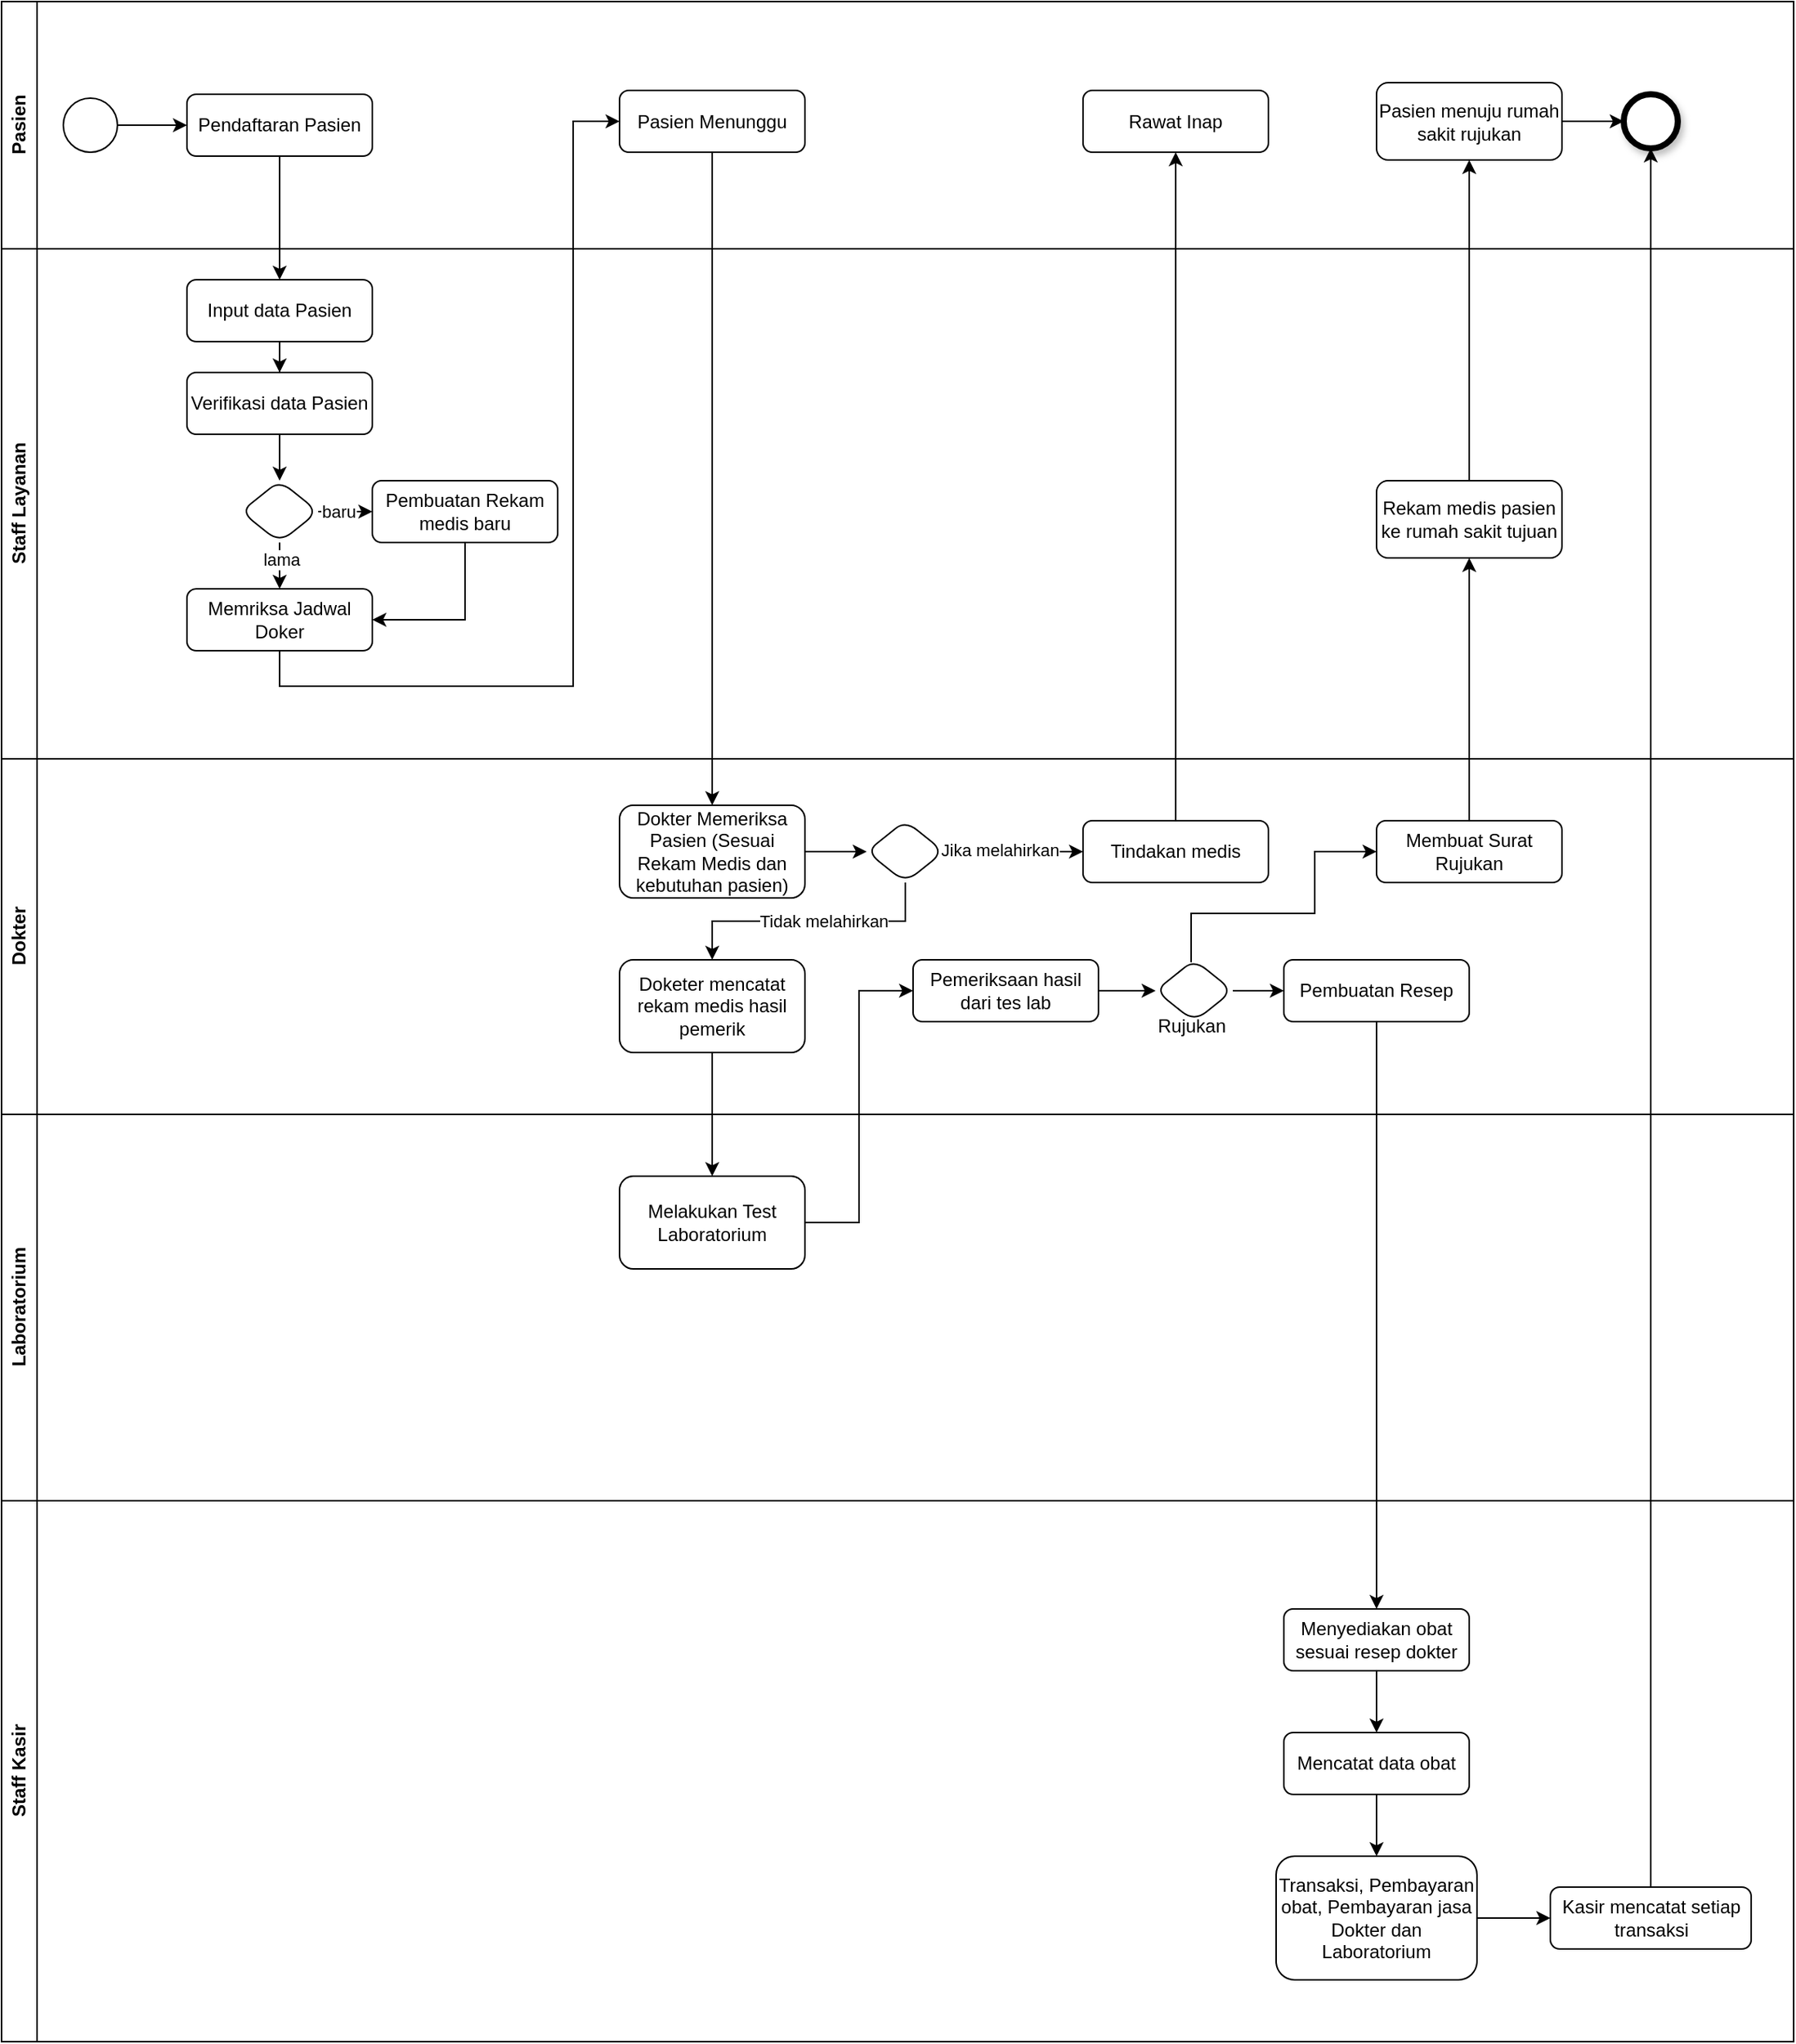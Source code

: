 <mxfile version="24.7.14">
  <diagram name="Page-1" id="CuK857lkOsUYa47Mh3Yu">
    <mxGraphModel dx="1588" dy="864" grid="1" gridSize="10" guides="1" tooltips="1" connect="1" arrows="1" fold="1" page="1" pageScale="1" pageWidth="827" pageHeight="1169" math="0" shadow="0">
      <root>
        <mxCell id="0" />
        <mxCell id="1" parent="0" />
        <mxCell id="mlUw1hy7TO0qhW8gap6X-10" value="Pasien" style="swimlane;horizontal=0;whiteSpace=wrap;html=1;" vertex="1" parent="1">
          <mxGeometry x="80" y="160" width="1160" height="160" as="geometry" />
        </mxCell>
        <mxCell id="mlUw1hy7TO0qhW8gap6X-99" value="" style="ellipse;whiteSpace=wrap;html=1;aspect=fixed;strokeColor=default;shadow=1;strokeWidth=4;" vertex="1" parent="mlUw1hy7TO0qhW8gap6X-10">
          <mxGeometry x="1050" y="60" width="35" height="35" as="geometry" />
        </mxCell>
        <mxCell id="mlUw1hy7TO0qhW8gap6X-2" value="" style="ellipse;whiteSpace=wrap;html=1;aspect=fixed;" vertex="1" parent="mlUw1hy7TO0qhW8gap6X-10">
          <mxGeometry x="40" y="62.5" width="35" height="35" as="geometry" />
        </mxCell>
        <mxCell id="mlUw1hy7TO0qhW8gap6X-6" value="Pendaftaran Pasien" style="rounded=1;whiteSpace=wrap;html=1;" vertex="1" parent="mlUw1hy7TO0qhW8gap6X-10">
          <mxGeometry x="120" y="60" width="120" height="40" as="geometry" />
        </mxCell>
        <mxCell id="mlUw1hy7TO0qhW8gap6X-7" style="edgeStyle=orthogonalEdgeStyle;rounded=0;orthogonalLoop=1;jettySize=auto;html=1;entryX=0;entryY=0.5;entryDx=0;entryDy=0;" edge="1" parent="mlUw1hy7TO0qhW8gap6X-10" source="mlUw1hy7TO0qhW8gap6X-2" target="mlUw1hy7TO0qhW8gap6X-6">
          <mxGeometry relative="1" as="geometry" />
        </mxCell>
        <mxCell id="mlUw1hy7TO0qhW8gap6X-37" value="Pasien Menunggu" style="rounded=1;whiteSpace=wrap;html=1;" vertex="1" parent="mlUw1hy7TO0qhW8gap6X-10">
          <mxGeometry x="400" y="57.5" width="120" height="40" as="geometry" />
        </mxCell>
        <mxCell id="mlUw1hy7TO0qhW8gap6X-70" value="Rawat Inap" style="rounded=1;whiteSpace=wrap;html=1;" vertex="1" parent="mlUw1hy7TO0qhW8gap6X-10">
          <mxGeometry x="700" y="57.5" width="120" height="40" as="geometry" />
        </mxCell>
        <mxCell id="mlUw1hy7TO0qhW8gap6X-101" style="edgeStyle=orthogonalEdgeStyle;rounded=0;orthogonalLoop=1;jettySize=auto;html=1;entryX=0;entryY=0.5;entryDx=0;entryDy=0;" edge="1" parent="mlUw1hy7TO0qhW8gap6X-10" source="mlUw1hy7TO0qhW8gap6X-88" target="mlUw1hy7TO0qhW8gap6X-99">
          <mxGeometry relative="1" as="geometry" />
        </mxCell>
        <mxCell id="mlUw1hy7TO0qhW8gap6X-88" value="Pasien menuju rumah sakit rujukan" style="rounded=1;whiteSpace=wrap;html=1;" vertex="1" parent="mlUw1hy7TO0qhW8gap6X-10">
          <mxGeometry x="890" y="52.5" width="120" height="50" as="geometry" />
        </mxCell>
        <mxCell id="mlUw1hy7TO0qhW8gap6X-12" value="Staff Layanan" style="swimlane;horizontal=0;whiteSpace=wrap;html=1;" vertex="1" parent="1">
          <mxGeometry x="80" y="320" width="1160" height="330" as="geometry" />
        </mxCell>
        <mxCell id="mlUw1hy7TO0qhW8gap6X-24" value="" style="edgeStyle=orthogonalEdgeStyle;rounded=0;orthogonalLoop=1;jettySize=auto;html=1;" edge="1" parent="mlUw1hy7TO0qhW8gap6X-12" source="mlUw1hy7TO0qhW8gap6X-21" target="mlUw1hy7TO0qhW8gap6X-22">
          <mxGeometry relative="1" as="geometry" />
        </mxCell>
        <mxCell id="mlUw1hy7TO0qhW8gap6X-21" value="Input data Pasien" style="rounded=1;whiteSpace=wrap;html=1;" vertex="1" parent="mlUw1hy7TO0qhW8gap6X-12">
          <mxGeometry x="120" y="20" width="120" height="40" as="geometry" />
        </mxCell>
        <mxCell id="mlUw1hy7TO0qhW8gap6X-26" value="" style="edgeStyle=orthogonalEdgeStyle;rounded=0;orthogonalLoop=1;jettySize=auto;html=1;" edge="1" parent="mlUw1hy7TO0qhW8gap6X-12" source="mlUw1hy7TO0qhW8gap6X-22" target="mlUw1hy7TO0qhW8gap6X-25">
          <mxGeometry relative="1" as="geometry" />
        </mxCell>
        <mxCell id="mlUw1hy7TO0qhW8gap6X-22" value="Verifikasi data Pasien" style="rounded=1;whiteSpace=wrap;html=1;" vertex="1" parent="mlUw1hy7TO0qhW8gap6X-12">
          <mxGeometry x="120" y="80" width="120" height="40" as="geometry" />
        </mxCell>
        <mxCell id="mlUw1hy7TO0qhW8gap6X-28" value="" style="edgeStyle=orthogonalEdgeStyle;rounded=0;orthogonalLoop=1;jettySize=auto;html=1;" edge="1" parent="mlUw1hy7TO0qhW8gap6X-12" source="mlUw1hy7TO0qhW8gap6X-25" target="mlUw1hy7TO0qhW8gap6X-27">
          <mxGeometry relative="1" as="geometry" />
        </mxCell>
        <mxCell id="mlUw1hy7TO0qhW8gap6X-29" value="baru" style="edgeLabel;html=1;align=center;verticalAlign=middle;resizable=0;points=[];" vertex="1" connectable="0" parent="mlUw1hy7TO0qhW8gap6X-28">
          <mxGeometry x="-0.435" relative="1" as="geometry">
            <mxPoint as="offset" />
          </mxGeometry>
        </mxCell>
        <mxCell id="mlUw1hy7TO0qhW8gap6X-31" value="" style="edgeStyle=orthogonalEdgeStyle;rounded=0;orthogonalLoop=1;jettySize=auto;html=1;" edge="1" parent="mlUw1hy7TO0qhW8gap6X-12" source="mlUw1hy7TO0qhW8gap6X-25" target="mlUw1hy7TO0qhW8gap6X-30">
          <mxGeometry relative="1" as="geometry" />
        </mxCell>
        <mxCell id="mlUw1hy7TO0qhW8gap6X-35" value="lama" style="edgeLabel;html=1;align=center;verticalAlign=middle;resizable=0;points=[];" vertex="1" connectable="0" parent="mlUw1hy7TO0qhW8gap6X-31">
          <mxGeometry x="0.243" y="1" relative="1" as="geometry">
            <mxPoint as="offset" />
          </mxGeometry>
        </mxCell>
        <mxCell id="mlUw1hy7TO0qhW8gap6X-25" value="" style="rhombus;whiteSpace=wrap;html=1;rounded=1;" vertex="1" parent="mlUw1hy7TO0qhW8gap6X-12">
          <mxGeometry x="155" y="150" width="50" height="40" as="geometry" />
        </mxCell>
        <mxCell id="mlUw1hy7TO0qhW8gap6X-36" style="edgeStyle=orthogonalEdgeStyle;rounded=0;orthogonalLoop=1;jettySize=auto;html=1;entryX=1;entryY=0.5;entryDx=0;entryDy=0;" edge="1" parent="mlUw1hy7TO0qhW8gap6X-12" source="mlUw1hy7TO0qhW8gap6X-27" target="mlUw1hy7TO0qhW8gap6X-30">
          <mxGeometry relative="1" as="geometry" />
        </mxCell>
        <mxCell id="mlUw1hy7TO0qhW8gap6X-27" value="Pembuatan Rekam medis baru" style="rounded=1;whiteSpace=wrap;html=1;" vertex="1" parent="mlUw1hy7TO0qhW8gap6X-12">
          <mxGeometry x="240" y="150" width="120" height="40" as="geometry" />
        </mxCell>
        <mxCell id="mlUw1hy7TO0qhW8gap6X-30" value="Memriksa Jadwal Doker " style="rounded=1;whiteSpace=wrap;html=1;" vertex="1" parent="mlUw1hy7TO0qhW8gap6X-12">
          <mxGeometry x="120" y="220" width="120" height="40" as="geometry" />
        </mxCell>
        <mxCell id="mlUw1hy7TO0qhW8gap6X-86" value="Rekam medis pasien ke rumah sakit tujuan" style="rounded=1;whiteSpace=wrap;html=1;" vertex="1" parent="mlUw1hy7TO0qhW8gap6X-12">
          <mxGeometry x="890" y="150" width="120" height="50" as="geometry" />
        </mxCell>
        <mxCell id="mlUw1hy7TO0qhW8gap6X-19" value="Laboratorium" style="swimlane;horizontal=0;whiteSpace=wrap;html=1;startSize=23;" vertex="1" parent="1">
          <mxGeometry x="80" y="880" width="1160" height="250" as="geometry" />
        </mxCell>
        <mxCell id="mlUw1hy7TO0qhW8gap6X-68" value="Melakukan Test Laboratorium" style="rounded=1;whiteSpace=wrap;html=1;" vertex="1" parent="mlUw1hy7TO0qhW8gap6X-19">
          <mxGeometry x="400" y="40" width="120" height="60" as="geometry" />
        </mxCell>
        <mxCell id="mlUw1hy7TO0qhW8gap6X-23" value="" style="edgeStyle=orthogonalEdgeStyle;rounded=0;orthogonalLoop=1;jettySize=auto;html=1;" edge="1" parent="1" source="mlUw1hy7TO0qhW8gap6X-6" target="mlUw1hy7TO0qhW8gap6X-21">
          <mxGeometry relative="1" as="geometry" />
        </mxCell>
        <mxCell id="mlUw1hy7TO0qhW8gap6X-17" value="Dokter" style="swimlane;horizontal=0;whiteSpace=wrap;html=1;" vertex="1" parent="1">
          <mxGeometry x="80" y="650" width="1160" height="230" as="geometry" />
        </mxCell>
        <mxCell id="mlUw1hy7TO0qhW8gap6X-52" value="" style="edgeStyle=orthogonalEdgeStyle;rounded=0;orthogonalLoop=1;jettySize=auto;html=1;" edge="1" parent="mlUw1hy7TO0qhW8gap6X-17" source="mlUw1hy7TO0qhW8gap6X-45" target="mlUw1hy7TO0qhW8gap6X-48">
          <mxGeometry relative="1" as="geometry" />
        </mxCell>
        <mxCell id="mlUw1hy7TO0qhW8gap6X-54" value="" style="edgeStyle=orthogonalEdgeStyle;rounded=0;orthogonalLoop=1;jettySize=auto;html=1;exitX=0.5;exitY=1;exitDx=0;exitDy=0;" edge="1" parent="mlUw1hy7TO0qhW8gap6X-17" source="mlUw1hy7TO0qhW8gap6X-48" target="mlUw1hy7TO0qhW8gap6X-53">
          <mxGeometry relative="1" as="geometry" />
        </mxCell>
        <mxCell id="mlUw1hy7TO0qhW8gap6X-66" value="Tidak melahirkan" style="edgeLabel;html=1;align=center;verticalAlign=middle;resizable=0;points=[];" vertex="1" connectable="0" parent="mlUw1hy7TO0qhW8gap6X-54">
          <mxGeometry x="-0.104" relative="1" as="geometry">
            <mxPoint as="offset" />
          </mxGeometry>
        </mxCell>
        <mxCell id="mlUw1hy7TO0qhW8gap6X-45" value="Dokter Memeriksa Pasien (Sesuai Rekam Medis dan kebutuhan pasien)" style="rounded=1;whiteSpace=wrap;html=1;" vertex="1" parent="mlUw1hy7TO0qhW8gap6X-17">
          <mxGeometry x="400" y="30" width="120" height="60" as="geometry" />
        </mxCell>
        <mxCell id="mlUw1hy7TO0qhW8gap6X-62" value="" style="edgeStyle=orthogonalEdgeStyle;rounded=0;orthogonalLoop=1;jettySize=auto;html=1;" edge="1" parent="mlUw1hy7TO0qhW8gap6X-17" source="mlUw1hy7TO0qhW8gap6X-48" target="mlUw1hy7TO0qhW8gap6X-61">
          <mxGeometry relative="1" as="geometry" />
        </mxCell>
        <mxCell id="mlUw1hy7TO0qhW8gap6X-63" value="Jika melahirkan" style="edgeLabel;html=1;align=center;verticalAlign=middle;resizable=0;points=[];" vertex="1" connectable="0" parent="mlUw1hy7TO0qhW8gap6X-62">
          <mxGeometry x="-0.21" y="1" relative="1" as="geometry">
            <mxPoint as="offset" />
          </mxGeometry>
        </mxCell>
        <mxCell id="mlUw1hy7TO0qhW8gap6X-48" value="" style="rhombus;whiteSpace=wrap;html=1;rounded=1;" vertex="1" parent="mlUw1hy7TO0qhW8gap6X-17">
          <mxGeometry x="560" y="40" width="50" height="40" as="geometry" />
        </mxCell>
        <mxCell id="mlUw1hy7TO0qhW8gap6X-53" value="Doketer mencatat rekam medis hasil pemerik" style="rounded=1;whiteSpace=wrap;html=1;" vertex="1" parent="mlUw1hy7TO0qhW8gap6X-17">
          <mxGeometry x="400" y="130" width="120" height="60" as="geometry" />
        </mxCell>
        <mxCell id="mlUw1hy7TO0qhW8gap6X-61" value="Tindakan medis" style="rounded=1;whiteSpace=wrap;html=1;" vertex="1" parent="mlUw1hy7TO0qhW8gap6X-17">
          <mxGeometry x="700" y="40" width="120" height="40" as="geometry" />
        </mxCell>
        <mxCell id="mlUw1hy7TO0qhW8gap6X-78" value="" style="edgeStyle=orthogonalEdgeStyle;rounded=0;orthogonalLoop=1;jettySize=auto;html=1;" edge="1" parent="mlUw1hy7TO0qhW8gap6X-17" source="mlUw1hy7TO0qhW8gap6X-73" target="mlUw1hy7TO0qhW8gap6X-77">
          <mxGeometry relative="1" as="geometry" />
        </mxCell>
        <mxCell id="mlUw1hy7TO0qhW8gap6X-73" value="Pemeriksaan hasil dari tes lab" style="rounded=1;whiteSpace=wrap;html=1;" vertex="1" parent="mlUw1hy7TO0qhW8gap6X-17">
          <mxGeometry x="590" y="130" width="120" height="40" as="geometry" />
        </mxCell>
        <mxCell id="mlUw1hy7TO0qhW8gap6X-81" value="" style="edgeStyle=orthogonalEdgeStyle;rounded=0;orthogonalLoop=1;jettySize=auto;html=1;" edge="1" parent="mlUw1hy7TO0qhW8gap6X-17" source="mlUw1hy7TO0qhW8gap6X-77" target="mlUw1hy7TO0qhW8gap6X-80">
          <mxGeometry relative="1" as="geometry" />
        </mxCell>
        <mxCell id="mlUw1hy7TO0qhW8gap6X-84" style="edgeStyle=orthogonalEdgeStyle;rounded=0;orthogonalLoop=1;jettySize=auto;html=1;entryX=0;entryY=0.5;entryDx=0;entryDy=0;" edge="1" parent="mlUw1hy7TO0qhW8gap6X-17" source="mlUw1hy7TO0qhW8gap6X-77" target="mlUw1hy7TO0qhW8gap6X-82">
          <mxGeometry relative="1" as="geometry">
            <mxPoint x="860" y="100" as="targetPoint" />
            <Array as="points">
              <mxPoint x="770" y="100" />
              <mxPoint x="850" y="100" />
              <mxPoint x="850" y="60" />
            </Array>
          </mxGeometry>
        </mxCell>
        <mxCell id="mlUw1hy7TO0qhW8gap6X-77" value="" style="rhombus;whiteSpace=wrap;html=1;rounded=1;" vertex="1" parent="mlUw1hy7TO0qhW8gap6X-17">
          <mxGeometry x="747" y="130" width="50" height="40" as="geometry" />
        </mxCell>
        <mxCell id="mlUw1hy7TO0qhW8gap6X-80" value="Pembuatan Resep" style="rounded=1;whiteSpace=wrap;html=1;" vertex="1" parent="mlUw1hy7TO0qhW8gap6X-17">
          <mxGeometry x="830" y="130" width="120" height="40" as="geometry" />
        </mxCell>
        <mxCell id="mlUw1hy7TO0qhW8gap6X-82" value="Membuat Surat Rujukan" style="rounded=1;whiteSpace=wrap;html=1;" vertex="1" parent="mlUw1hy7TO0qhW8gap6X-17">
          <mxGeometry x="890" y="40" width="120" height="40" as="geometry" />
        </mxCell>
        <mxCell id="mlUw1hy7TO0qhW8gap6X-47" style="edgeStyle=orthogonalEdgeStyle;rounded=0;orthogonalLoop=1;jettySize=auto;html=1;" edge="1" parent="1" source="mlUw1hy7TO0qhW8gap6X-37" target="mlUw1hy7TO0qhW8gap6X-45">
          <mxGeometry relative="1" as="geometry" />
        </mxCell>
        <mxCell id="mlUw1hy7TO0qhW8gap6X-46" style="edgeStyle=orthogonalEdgeStyle;rounded=0;orthogonalLoop=1;jettySize=auto;html=1;entryX=0;entryY=0.5;entryDx=0;entryDy=0;exitX=0.5;exitY=1;exitDx=0;exitDy=0;" edge="1" parent="1" source="mlUw1hy7TO0qhW8gap6X-30" target="mlUw1hy7TO0qhW8gap6X-37">
          <mxGeometry relative="1" as="geometry">
            <mxPoint x="470" y="240" as="targetPoint" />
            <mxPoint x="240" y="580" as="sourcePoint" />
            <Array as="points">
              <mxPoint x="260" y="603" />
              <mxPoint x="450" y="603" />
              <mxPoint x="450" y="238" />
            </Array>
          </mxGeometry>
        </mxCell>
        <mxCell id="mlUw1hy7TO0qhW8gap6X-64" value="Staff Kasir" style="swimlane;horizontal=0;whiteSpace=wrap;html=1;" vertex="1" parent="1">
          <mxGeometry x="80" y="1130" width="1160" height="350" as="geometry" />
        </mxCell>
        <mxCell id="mlUw1hy7TO0qhW8gap6X-94" style="edgeStyle=orthogonalEdgeStyle;rounded=0;orthogonalLoop=1;jettySize=auto;html=1;entryX=0.5;entryY=0;entryDx=0;entryDy=0;" edge="1" parent="mlUw1hy7TO0qhW8gap6X-64" source="mlUw1hy7TO0qhW8gap6X-90" target="mlUw1hy7TO0qhW8gap6X-93">
          <mxGeometry relative="1" as="geometry" />
        </mxCell>
        <mxCell id="mlUw1hy7TO0qhW8gap6X-90" value="Menyediakan obat sesuai resep dokter" style="rounded=1;whiteSpace=wrap;html=1;" vertex="1" parent="mlUw1hy7TO0qhW8gap6X-64">
          <mxGeometry x="830" y="70" width="120" height="40" as="geometry" />
        </mxCell>
        <mxCell id="mlUw1hy7TO0qhW8gap6X-96" value="" style="edgeStyle=orthogonalEdgeStyle;rounded=0;orthogonalLoop=1;jettySize=auto;html=1;" edge="1" parent="mlUw1hy7TO0qhW8gap6X-64" source="mlUw1hy7TO0qhW8gap6X-93" target="mlUw1hy7TO0qhW8gap6X-95">
          <mxGeometry relative="1" as="geometry" />
        </mxCell>
        <mxCell id="mlUw1hy7TO0qhW8gap6X-93" value="Mencatat data obat" style="rounded=1;whiteSpace=wrap;html=1;" vertex="1" parent="mlUw1hy7TO0qhW8gap6X-64">
          <mxGeometry x="830" y="150" width="120" height="40" as="geometry" />
        </mxCell>
        <mxCell id="mlUw1hy7TO0qhW8gap6X-103" value="" style="edgeStyle=orthogonalEdgeStyle;rounded=0;orthogonalLoop=1;jettySize=auto;html=1;" edge="1" parent="mlUw1hy7TO0qhW8gap6X-64" source="mlUw1hy7TO0qhW8gap6X-95" target="mlUw1hy7TO0qhW8gap6X-102">
          <mxGeometry relative="1" as="geometry" />
        </mxCell>
        <mxCell id="mlUw1hy7TO0qhW8gap6X-95" value="Transaksi, Pembayaran obat, Pembayaran jasa Dokter dan Laboratorium" style="rounded=1;whiteSpace=wrap;html=1;" vertex="1" parent="mlUw1hy7TO0qhW8gap6X-64">
          <mxGeometry x="825" y="230" width="130" height="80" as="geometry" />
        </mxCell>
        <mxCell id="mlUw1hy7TO0qhW8gap6X-102" value="Kasir mencatat setiap transaksi" style="rounded=1;whiteSpace=wrap;html=1;" vertex="1" parent="mlUw1hy7TO0qhW8gap6X-64">
          <mxGeometry x="1002.5" y="250" width="130" height="40" as="geometry" />
        </mxCell>
        <mxCell id="mlUw1hy7TO0qhW8gap6X-69" style="edgeStyle=orthogonalEdgeStyle;rounded=0;orthogonalLoop=1;jettySize=auto;html=1;entryX=0.5;entryY=0;entryDx=0;entryDy=0;" edge="1" parent="1" source="mlUw1hy7TO0qhW8gap6X-53" target="mlUw1hy7TO0qhW8gap6X-68">
          <mxGeometry relative="1" as="geometry" />
        </mxCell>
        <mxCell id="mlUw1hy7TO0qhW8gap6X-71" style="edgeStyle=orthogonalEdgeStyle;rounded=0;orthogonalLoop=1;jettySize=auto;html=1;entryX=0.5;entryY=1;entryDx=0;entryDy=0;" edge="1" parent="1" source="mlUw1hy7TO0qhW8gap6X-61" target="mlUw1hy7TO0qhW8gap6X-70">
          <mxGeometry relative="1" as="geometry" />
        </mxCell>
        <mxCell id="mlUw1hy7TO0qhW8gap6X-76" style="edgeStyle=orthogonalEdgeStyle;rounded=0;orthogonalLoop=1;jettySize=auto;html=1;entryX=0;entryY=0.5;entryDx=0;entryDy=0;" edge="1" parent="1" source="mlUw1hy7TO0qhW8gap6X-68" target="mlUw1hy7TO0qhW8gap6X-73">
          <mxGeometry relative="1" as="geometry" />
        </mxCell>
        <mxCell id="mlUw1hy7TO0qhW8gap6X-85" value="Rujukan" style="text;html=1;align=center;verticalAlign=middle;resizable=0;points=[];autosize=1;strokeColor=none;fillColor=none;" vertex="1" parent="1">
          <mxGeometry x="815" y="808" width="70" height="30" as="geometry" />
        </mxCell>
        <mxCell id="mlUw1hy7TO0qhW8gap6X-87" style="edgeStyle=orthogonalEdgeStyle;rounded=0;orthogonalLoop=1;jettySize=auto;html=1;entryX=0.5;entryY=1;entryDx=0;entryDy=0;" edge="1" parent="1" source="mlUw1hy7TO0qhW8gap6X-82" target="mlUw1hy7TO0qhW8gap6X-86">
          <mxGeometry relative="1" as="geometry" />
        </mxCell>
        <mxCell id="mlUw1hy7TO0qhW8gap6X-89" style="edgeStyle=orthogonalEdgeStyle;rounded=0;orthogonalLoop=1;jettySize=auto;html=1;entryX=0.5;entryY=1;entryDx=0;entryDy=0;" edge="1" parent="1" source="mlUw1hy7TO0qhW8gap6X-86" target="mlUw1hy7TO0qhW8gap6X-88">
          <mxGeometry relative="1" as="geometry" />
        </mxCell>
        <mxCell id="mlUw1hy7TO0qhW8gap6X-92" style="edgeStyle=orthogonalEdgeStyle;rounded=0;orthogonalLoop=1;jettySize=auto;html=1;entryX=0.5;entryY=0;entryDx=0;entryDy=0;" edge="1" parent="1" source="mlUw1hy7TO0qhW8gap6X-80" target="mlUw1hy7TO0qhW8gap6X-90">
          <mxGeometry relative="1" as="geometry" />
        </mxCell>
        <mxCell id="mlUw1hy7TO0qhW8gap6X-105" style="edgeStyle=orthogonalEdgeStyle;rounded=0;orthogonalLoop=1;jettySize=auto;html=1;entryX=0.5;entryY=1;entryDx=0;entryDy=0;" edge="1" parent="1" source="mlUw1hy7TO0qhW8gap6X-102" target="mlUw1hy7TO0qhW8gap6X-99">
          <mxGeometry relative="1" as="geometry" />
        </mxCell>
      </root>
    </mxGraphModel>
  </diagram>
</mxfile>
